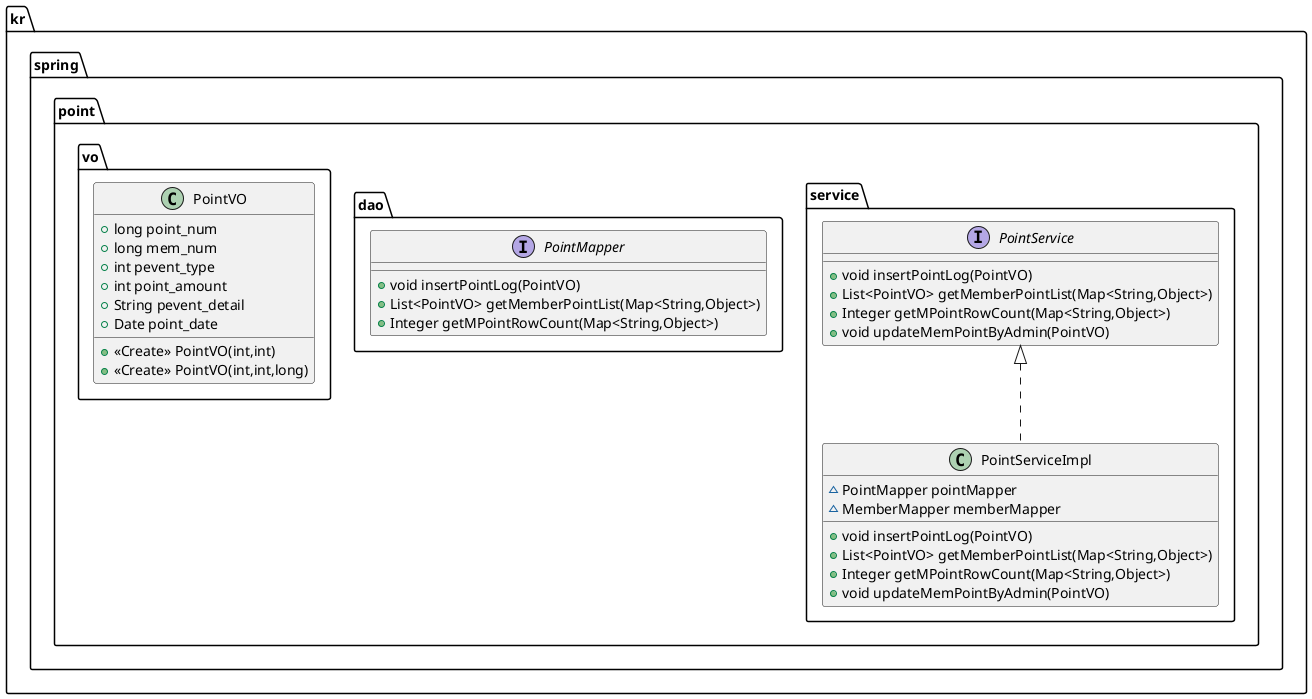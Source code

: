 @startuml
interface kr.spring.point.service.PointService {
+ void insertPointLog(PointVO)
+ List<PointVO> getMemberPointList(Map<String,Object>)
+ Integer getMPointRowCount(Map<String,Object>)
+ void updateMemPointByAdmin(PointVO)
}

interface kr.spring.point.dao.PointMapper {
+ void insertPointLog(PointVO)
+ List<PointVO> getMemberPointList(Map<String,Object>)
+ Integer getMPointRowCount(Map<String,Object>)
}

class kr.spring.point.service.PointServiceImpl {
~ PointMapper pointMapper
~ MemberMapper memberMapper
+ void insertPointLog(PointVO)
+ List<PointVO> getMemberPointList(Map<String,Object>)
+ Integer getMPointRowCount(Map<String,Object>)
+ void updateMemPointByAdmin(PointVO)
}


class kr.spring.point.vo.PointVO {
+ long point_num
+ long mem_num
+ int pevent_type
+ int point_amount
+ String pevent_detail
+ Date point_date
+ <<Create>> PointVO(int,int)
+ <<Create>> PointVO(int,int,long)
}




kr.spring.point.service.PointService <|.. kr.spring.point.service.PointServiceImpl
@enduml